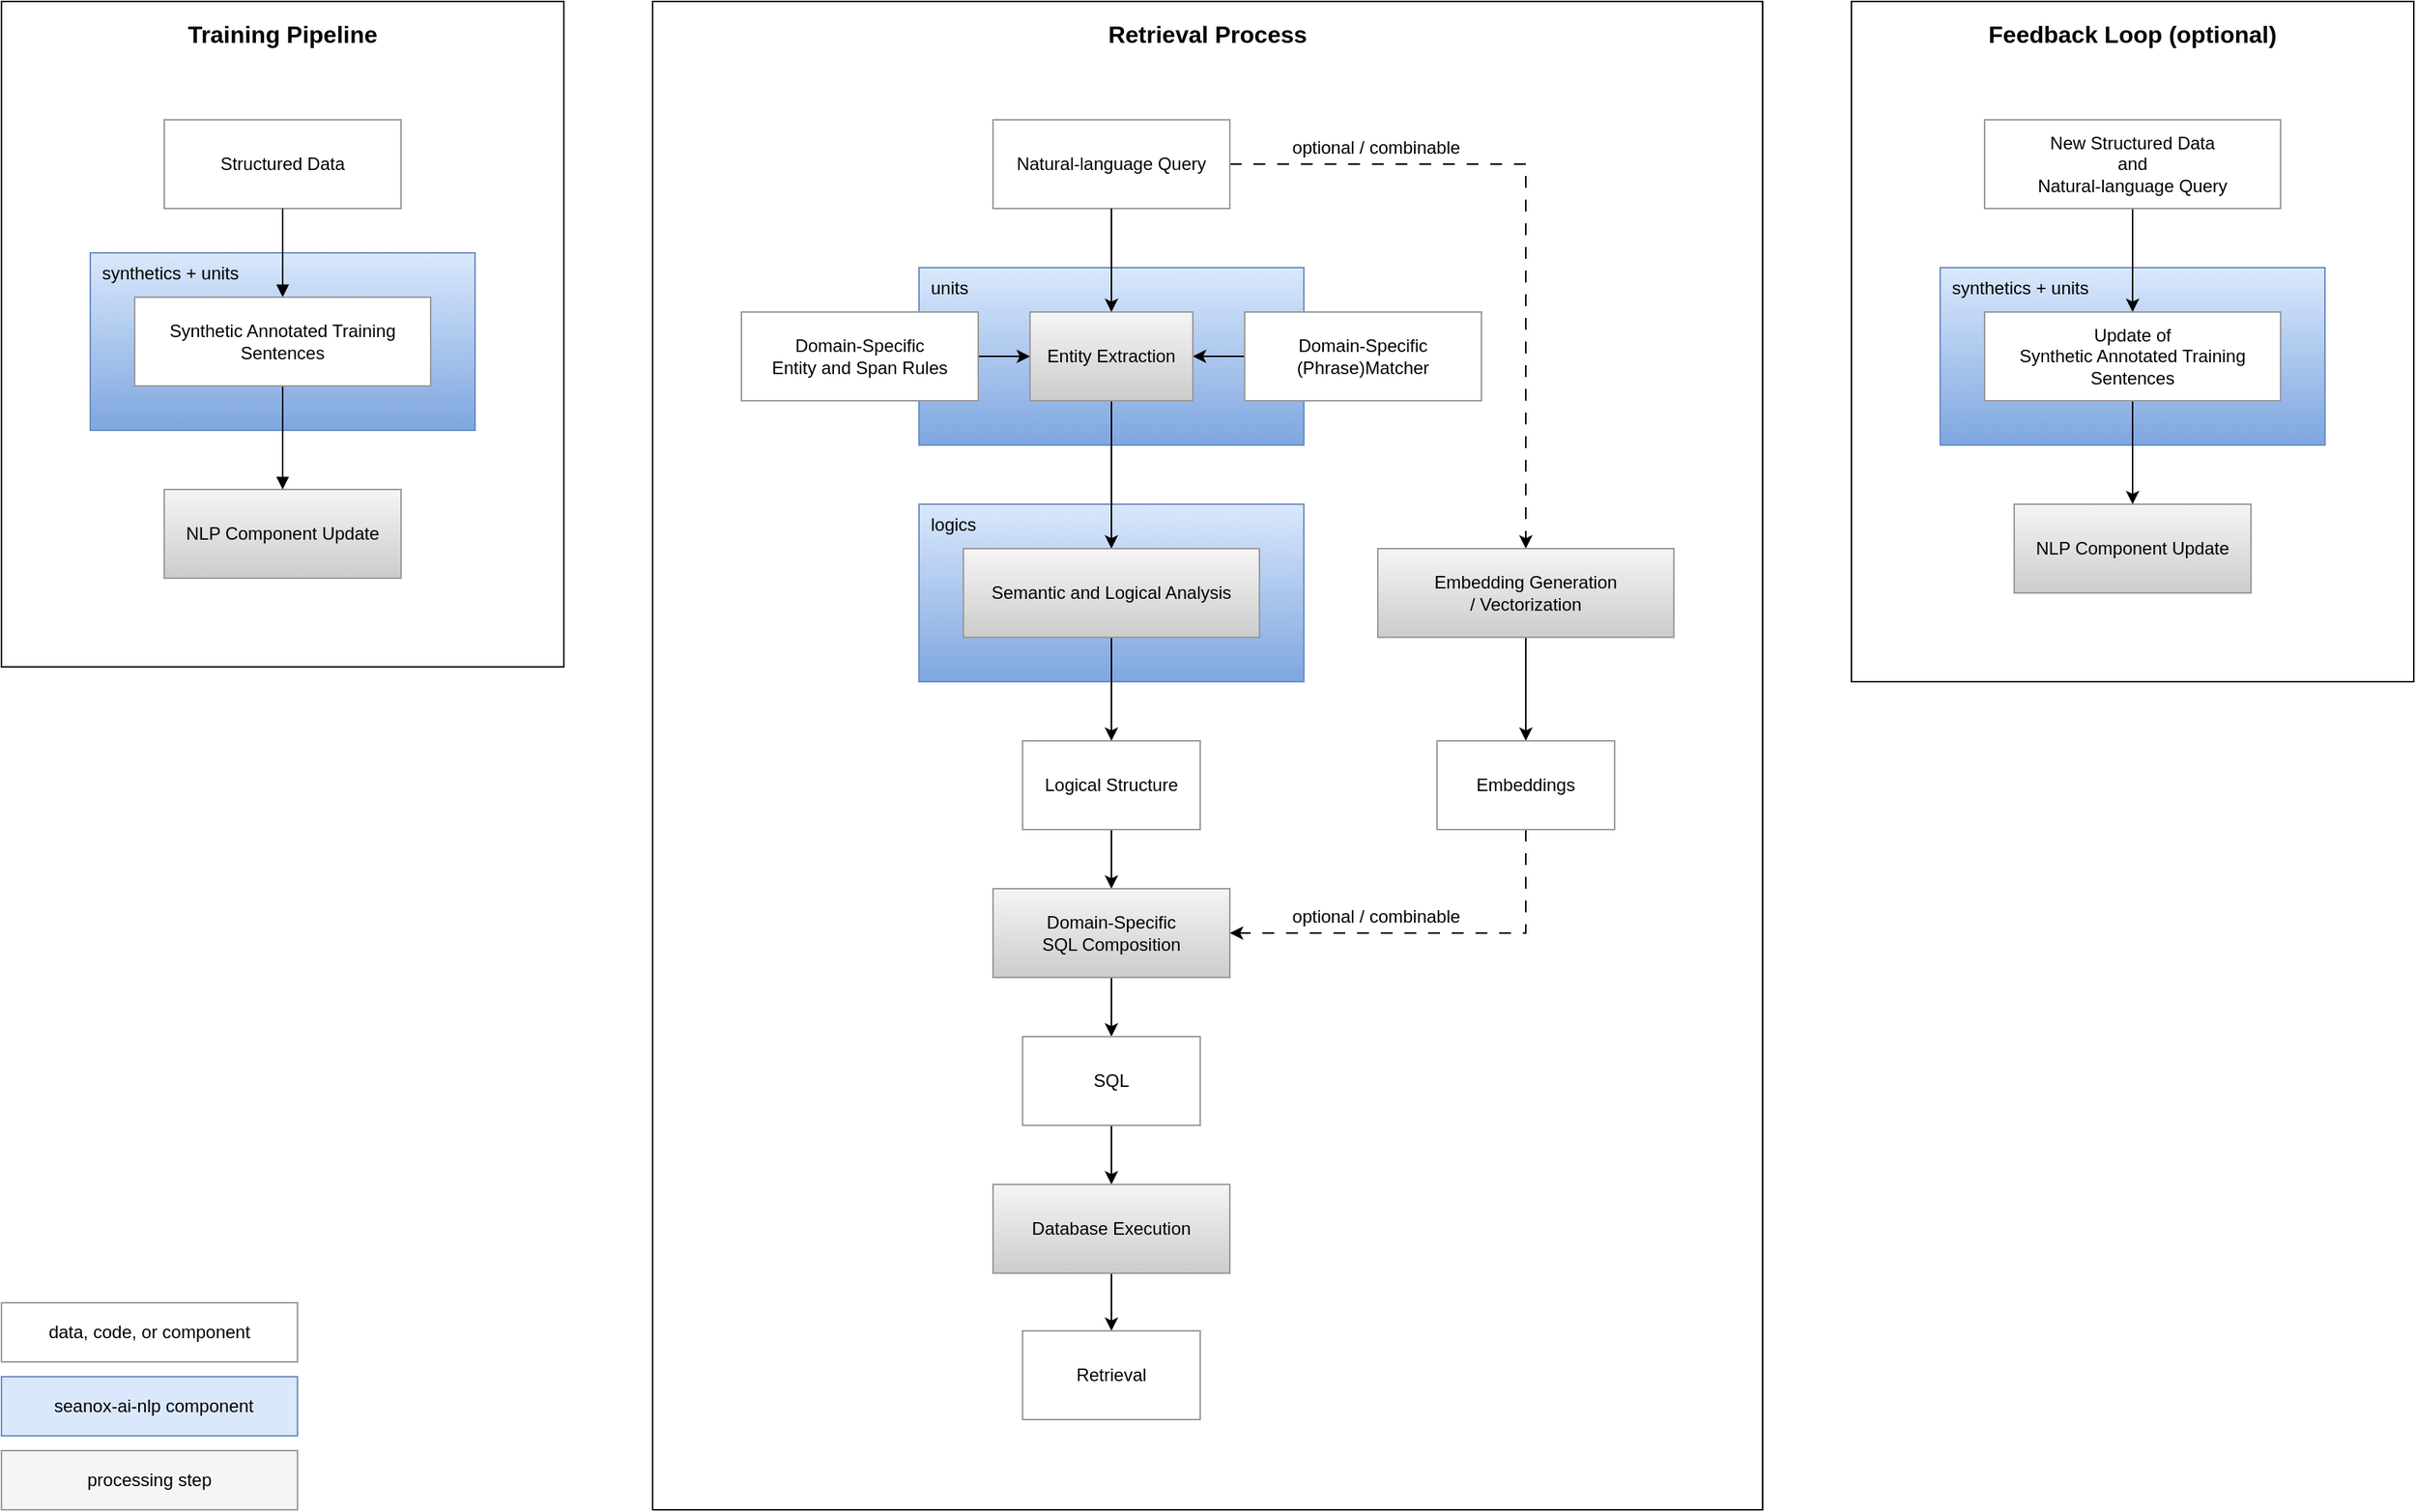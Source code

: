 <mxfile version="28.2.5">
  <diagram name="Seite-1" id="W8E7Fu8FmdDjgyTMKueG">
    <mxGraphModel dx="1638" dy="1094" grid="1" gridSize="10" guides="1" tooltips="1" connect="1" arrows="1" fold="1" page="1" pageScale="1" pageWidth="827" pageHeight="1169" math="0" shadow="0">
      <root>
        <mxCell id="0" />
        <mxCell id="1" parent="0" />
        <mxCell id="DQWL6Y3L35b5UZnqnHU8-3" value="&lt;div&gt;Feedback Loop (optional)&lt;/div&gt;" style="rounded=0;whiteSpace=wrap;html=1;verticalAlign=top;fontSize=16;fontStyle=1;gradientColor=none;fillColor=default;spacingTop=6;" parent="1" vertex="1">
          <mxGeometry x="1280" y="320" width="380" height="460" as="geometry" />
        </mxCell>
        <mxCell id="DQWL6Y3L35b5UZnqnHU8-1" value="Retrieval Process" style="rounded=0;whiteSpace=wrap;html=1;verticalAlign=top;fontSize=16;fontStyle=1;fillColor=default;spacingTop=6;" parent="1" vertex="1">
          <mxGeometry x="470" y="320" width="750" height="1020" as="geometry" />
        </mxCell>
        <mxCell id="DQWL6Y3L35b5UZnqnHU8-2" value="Training Pipeline" style="rounded=0;whiteSpace=wrap;html=1;verticalAlign=top;fontSize=16;fontStyle=1;fillColor=default;spacingTop=6;labelBackgroundColor=none;" parent="1" vertex="1">
          <mxGeometry x="30" y="320" width="380" height="450" as="geometry" />
        </mxCell>
        <mxCell id="DQWL6Y3L35b5UZnqnHU8-33" value="logics" style="whiteSpace=wrap;strokeWidth=1;fillColor=#dae8fc;gradientColor=#7ea6e0;strokeColor=#6c8ebf;verticalAlign=top;align=left;spacingLeft=6;" parent="1" vertex="1">
          <mxGeometry x="650" y="660" width="260" height="120" as="geometry" />
        </mxCell>
        <mxCell id="EH7vjtjhHI3jwOBvIuXU-7" style="edgeStyle=orthogonalEdgeStyle;rounded=0;orthogonalLoop=1;jettySize=auto;html=1;entryX=0.5;entryY=0;entryDx=0;entryDy=0;exitX=0.5;exitY=1;exitDx=0;exitDy=0;" parent="1" source="DQWL6Y3L35b5UZnqnHU8-36" target="DQWL6Y3L35b5UZnqnHU8-37" edge="1">
          <mxGeometry relative="1" as="geometry" />
        </mxCell>
        <mxCell id="DQWL6Y3L35b5UZnqnHU8-36" value="Logical Structure" style="whiteSpace=wrap;strokeWidth=1;strokeColor=#999999;" parent="1" vertex="1">
          <mxGeometry x="720" y="820" width="120" height="60" as="geometry" />
        </mxCell>
        <mxCell id="DQWL6Y3L35b5UZnqnHU8-62" style="edgeStyle=orthogonalEdgeStyle;rounded=0;orthogonalLoop=1;jettySize=auto;html=1;fontFamily=Helvetica;fontSize=12;fontColor=default;entryX=0.5;entryY=0;entryDx=0;entryDy=0;exitX=0.5;exitY=1;exitDx=0;exitDy=0;" parent="1" source="DQWL6Y3L35b5UZnqnHU8-37" target="DQWL6Y3L35b5UZnqnHU8-38" edge="1">
          <mxGeometry relative="1" as="geometry" />
        </mxCell>
        <mxCell id="DQWL6Y3L35b5UZnqnHU8-37" value="Domain-Specific &#xa;SQL Composition" style="whiteSpace=wrap;strokeWidth=1;fillColor=#f5f5f5;gradientColor=#CCCCCC;strokeColor=#999999;" parent="1" vertex="1">
          <mxGeometry x="700" y="920" width="160" height="60" as="geometry" />
        </mxCell>
        <mxCell id="EH7vjtjhHI3jwOBvIuXU-6" style="edgeStyle=orthogonalEdgeStyle;rounded=0;orthogonalLoop=1;jettySize=auto;html=1;" parent="1" source="DQWL6Y3L35b5UZnqnHU8-38" target="DQWL6Y3L35b5UZnqnHU8-39" edge="1">
          <mxGeometry relative="1" as="geometry" />
        </mxCell>
        <mxCell id="DQWL6Y3L35b5UZnqnHU8-38" value="SQL" style="whiteSpace=wrap;strokeWidth=1;strokeColor=#999999;" parent="1" vertex="1">
          <mxGeometry x="720" y="1020" width="120" height="60" as="geometry" />
        </mxCell>
        <mxCell id="DQWL6Y3L35b5UZnqnHU8-64" style="edgeStyle=orthogonalEdgeStyle;rounded=0;orthogonalLoop=1;jettySize=auto;html=1;fontFamily=Helvetica;fontSize=12;fontColor=default;" parent="1" source="DQWL6Y3L35b5UZnqnHU8-39" target="DQWL6Y3L35b5UZnqnHU8-40" edge="1">
          <mxGeometry relative="1" as="geometry" />
        </mxCell>
        <mxCell id="DQWL6Y3L35b5UZnqnHU8-39" value="Database Execution" style="whiteSpace=wrap;strokeWidth=1;fillColor=#f5f5f5;gradientColor=#CCCCCC;strokeColor=#999999;glass=0;shadow=0;rounded=0;" parent="1" vertex="1">
          <mxGeometry x="700" y="1120" width="160" height="60" as="geometry" />
        </mxCell>
        <mxCell id="DQWL6Y3L35b5UZnqnHU8-41" value="units" style="whiteSpace=wrap;strokeWidth=1;fillColor=#DAE8FC;gradientColor=#7ea6e0;strokeColor=#6c8ebf;verticalAlign=top;align=left;spacingLeft=6;" parent="1" vertex="1">
          <mxGeometry x="650" y="500" width="260" height="120" as="geometry" />
        </mxCell>
        <mxCell id="DQWL6Y3L35b5UZnqnHU8-40" value="Retrieval" style="whiteSpace=wrap;strokeWidth=1;strokeColor=#999999;" parent="1" vertex="1">
          <mxGeometry x="720" y="1219" width="120" height="60" as="geometry" />
        </mxCell>
        <mxCell id="DQWL6Y3L35b5UZnqnHU8-51" value="synthetics + units" style="whiteSpace=wrap;strokeWidth=1;fillColor=#dae8fc;gradientColor=#7ea6e0;strokeColor=#6c8ebf;verticalAlign=top;align=left;spacingLeft=6;" parent="1" vertex="1">
          <mxGeometry x="1340" y="500" width="260" height="120" as="geometry" />
        </mxCell>
        <mxCell id="DQWL6Y3L35b5UZnqnHU8-66" style="edgeStyle=orthogonalEdgeStyle;rounded=0;orthogonalLoop=1;jettySize=auto;html=1;fontFamily=Helvetica;fontSize=12;fontColor=default;" parent="1" source="DQWL6Y3L35b5UZnqnHU8-52" target="DQWL6Y3L35b5UZnqnHU8-50" edge="1">
          <mxGeometry relative="1" as="geometry" />
        </mxCell>
        <mxCell id="DQWL6Y3L35b5UZnqnHU8-52" value="New Structured Data&#xa;and&#xa;Natural-language Query" style="whiteSpace=wrap;strokeWidth=1;strokeColor=#999999;" parent="1" vertex="1">
          <mxGeometry x="1370" y="400" width="200" height="60" as="geometry" />
        </mxCell>
        <mxCell id="DQWL6Y3L35b5UZnqnHU8-53" value="NLP Component Update" style="whiteSpace=wrap;strokeWidth=1;fillColor=#f5f5f5;gradientColor=#CCCCCC;strokeColor=#999999;" parent="1" vertex="1">
          <mxGeometry x="1390" y="660" width="160" height="60" as="geometry" />
        </mxCell>
        <mxCell id="DQWL6Y3L35b5UZnqnHU8-59" style="edgeStyle=orthogonalEdgeStyle;rounded=0;orthogonalLoop=1;jettySize=auto;html=1;fontFamily=Helvetica;fontSize=12;fontColor=default;" parent="1" source="DQWL6Y3L35b5UZnqnHU8-35" target="DQWL6Y3L35b5UZnqnHU8-32" edge="1">
          <mxGeometry relative="1" as="geometry" />
        </mxCell>
        <mxCell id="56x2TEef05zbnp8twlGz-4" style="edgeStyle=orthogonalEdgeStyle;rounded=0;orthogonalLoop=1;jettySize=auto;html=1;entryX=0;entryY=0.5;entryDx=0;entryDy=0;startArrow=classic;startFill=1;endArrow=none;endFill=0;" parent="1" source="DQWL6Y3L35b5UZnqnHU8-35" target="56x2TEef05zbnp8twlGz-2" edge="1">
          <mxGeometry relative="1" as="geometry" />
        </mxCell>
        <mxCell id="56x2TEef05zbnp8twlGz-5" style="edgeStyle=orthogonalEdgeStyle;rounded=0;orthogonalLoop=1;jettySize=auto;html=1;entryX=1;entryY=0.5;entryDx=0;entryDy=0;startArrow=classic;startFill=1;endArrow=none;endFill=0;" parent="1" source="DQWL6Y3L35b5UZnqnHU8-35" target="56x2TEef05zbnp8twlGz-1" edge="1">
          <mxGeometry relative="1" as="geometry" />
        </mxCell>
        <mxCell id="DQWL6Y3L35b5UZnqnHU8-35" value="Entity Extraction" style="whiteSpace=wrap;strokeWidth=1;fillColor=#f5f5f5;gradientColor=#CCCCCC;strokeColor=#999999;gradientDirection=south;" parent="1" vertex="1">
          <mxGeometry x="725" y="530" width="110" height="60" as="geometry" />
        </mxCell>
        <mxCell id="DQWL6Y3L35b5UZnqnHU8-70" style="edgeStyle=orthogonalEdgeStyle;rounded=0;orthogonalLoop=1;jettySize=auto;html=1;fontFamily=Helvetica;fontSize=12;fontColor=default;" parent="1" source="DQWL6Y3L35b5UZnqnHU8-50" target="DQWL6Y3L35b5UZnqnHU8-53" edge="1">
          <mxGeometry relative="1" as="geometry" />
        </mxCell>
        <mxCell id="DQWL6Y3L35b5UZnqnHU8-50" value="Update of&#xa;Synthetic Annotated Training&#xa;Sentences" style="whiteSpace=wrap;strokeWidth=1;strokeColor=#999999;" parent="1" vertex="1">
          <mxGeometry x="1370" y="530" width="200" height="60" as="geometry" />
        </mxCell>
        <mxCell id="DQWL6Y3L35b5UZnqnHU8-7" value="Structured Data" style="whiteSpace=wrap;strokeWidth=1;strokeColor=#999999;" parent="1" vertex="1">
          <mxGeometry x="140" y="400" width="160" height="60" as="geometry" />
        </mxCell>
        <mxCell id="DQWL6Y3L35b5UZnqnHU8-8" value="NLP Component Update" style="whiteSpace=wrap;strokeWidth=1;fillColor=#f5f5f5;gradientColor=#CCCCCC;strokeColor=#999999;" parent="1" vertex="1">
          <mxGeometry x="140" y="650" width="160" height="60" as="geometry" />
        </mxCell>
        <mxCell id="DQWL6Y3L35b5UZnqnHU8-6" value="synthetics + units" style="whiteSpace=wrap;strokeWidth=1;fillColor=#dae8fc;gradientColor=#7ea6e0;strokeColor=#6c8ebf;verticalAlign=top;align=left;spacingLeft=6;" parent="1" vertex="1">
          <mxGeometry x="90" y="490" width="260" height="120" as="geometry" />
        </mxCell>
        <mxCell id="DQWL6Y3L35b5UZnqnHU8-9" value="" style="curved=1;startArrow=none;endArrow=block;exitX=0.5;exitY=1;entryX=0.5;entryY=0;rounded=0;exitDx=0;exitDy=0;entryDx=0;entryDy=0;" parent="1" source="DQWL6Y3L35b5UZnqnHU8-7" target="DQWL6Y3L35b5UZnqnHU8-5" edge="1">
          <mxGeometry relative="1" as="geometry">
            <Array as="points" />
          </mxGeometry>
        </mxCell>
        <mxCell id="DQWL6Y3L35b5UZnqnHU8-10" value="" style="curved=1;startArrow=none;endArrow=block;exitX=0.5;exitY=1;entryX=0.5;entryY=0;rounded=0;entryDx=0;entryDy=0;exitDx=0;exitDy=0;" parent="1" source="DQWL6Y3L35b5UZnqnHU8-5" target="DQWL6Y3L35b5UZnqnHU8-8" edge="1">
          <mxGeometry relative="1" as="geometry">
            <Array as="points" />
          </mxGeometry>
        </mxCell>
        <mxCell id="DQWL6Y3L35b5UZnqnHU8-5" value="Synthetic Annotated Training Sentences" style="whiteSpace=wrap;strokeWidth=1;strokeColor=#999999;" parent="1" vertex="1">
          <mxGeometry x="120" y="520" width="200" height="60" as="geometry" />
        </mxCell>
        <mxCell id="DQWL6Y3L35b5UZnqnHU8-60" style="edgeStyle=orthogonalEdgeStyle;rounded=0;orthogonalLoop=1;jettySize=auto;html=1;fontFamily=Helvetica;fontSize=12;fontColor=default;" parent="1" source="DQWL6Y3L35b5UZnqnHU8-32" target="DQWL6Y3L35b5UZnqnHU8-36" edge="1">
          <mxGeometry relative="1" as="geometry" />
        </mxCell>
        <mxCell id="DQWL6Y3L35b5UZnqnHU8-32" value="Semantic and Logical Analysis" style="whiteSpace=wrap;strokeWidth=1;strokeColor=#999999;fillColor=#f5f5f5;gradientColor=#CCCCCC;" parent="1" vertex="1">
          <mxGeometry x="680" y="690" width="200" height="60" as="geometry" />
        </mxCell>
        <mxCell id="EH7vjtjhHI3jwOBvIuXU-4" style="edgeStyle=orthogonalEdgeStyle;rounded=0;orthogonalLoop=1;jettySize=auto;html=1;exitX=1;exitY=0.5;exitDx=0;exitDy=0;dashed=1;dashPattern=8 8;" parent="1" source="DQWL6Y3L35b5UZnqnHU8-34" target="EH7vjtjhHI3jwOBvIuXU-1" edge="1">
          <mxGeometry relative="1" as="geometry" />
        </mxCell>
        <mxCell id="DQWL6Y3L35b5UZnqnHU8-34" value="Natural-language Query" style="whiteSpace=wrap;strokeWidth=1;glass=0;strokeColor=#999999;" parent="1" vertex="1">
          <mxGeometry x="700" y="400" width="160" height="60" as="geometry" />
        </mxCell>
        <mxCell id="DQWL6Y3L35b5UZnqnHU8-58" style="edgeStyle=orthogonalEdgeStyle;rounded=0;orthogonalLoop=1;jettySize=auto;html=1;entryX=0.5;entryY=0;entryDx=0;entryDy=0;fontFamily=Helvetica;fontSize=12;fontColor=default;exitX=0.5;exitY=1;exitDx=0;exitDy=0;" parent="1" source="DQWL6Y3L35b5UZnqnHU8-34" target="DQWL6Y3L35b5UZnqnHU8-35" edge="1">
          <mxGeometry relative="1" as="geometry" />
        </mxCell>
        <mxCell id="56x2TEef05zbnp8twlGz-1" value="Domain-Specific &#xa;Entity and Span Rules" style="whiteSpace=wrap;strokeWidth=1;strokeColor=#999999;" parent="1" vertex="1">
          <mxGeometry x="530" y="530" width="160" height="60" as="geometry" />
        </mxCell>
        <mxCell id="56x2TEef05zbnp8twlGz-2" value="Domain-Specific &#xa;(Phrase)Matcher" style="whiteSpace=wrap;strokeWidth=1;strokeColor=#999999;" parent="1" vertex="1">
          <mxGeometry x="870" y="530" width="160" height="60" as="geometry" />
        </mxCell>
        <mxCell id="TEIclE4kRjLmWxrp8Rv6-1" value="seanox-ai-nlp component" style="whiteSpace=wrap;strokeWidth=1;fillColor=#dae8fc;gradientColor=none;strokeColor=#6c8ebf;verticalAlign=middle;align=center;spacingLeft=6;" parent="1" vertex="1">
          <mxGeometry x="30" y="1250" width="200" height="40" as="geometry" />
        </mxCell>
        <mxCell id="TEIclE4kRjLmWxrp8Rv6-2" value="processing step" style="whiteSpace=wrap;strokeWidth=1;fillColor=#f5f5f5;gradientColor=none;strokeColor=#999999;" parent="1" vertex="1">
          <mxGeometry x="30" y="1300" width="200" height="40" as="geometry" />
        </mxCell>
        <mxCell id="TEIclE4kRjLmWxrp8Rv6-3" value="data, code, or component" style="whiteSpace=wrap;strokeWidth=1;strokeColor=#999999;" parent="1" vertex="1">
          <mxGeometry x="30" y="1200" width="200" height="40" as="geometry" />
        </mxCell>
        <mxCell id="EH7vjtjhHI3jwOBvIuXU-3" style="edgeStyle=orthogonalEdgeStyle;rounded=0;orthogonalLoop=1;jettySize=auto;html=1;" parent="1" source="EH7vjtjhHI3jwOBvIuXU-1" target="EH7vjtjhHI3jwOBvIuXU-2" edge="1">
          <mxGeometry relative="1" as="geometry" />
        </mxCell>
        <mxCell id="EH7vjtjhHI3jwOBvIuXU-1" value="Embedding Generation / Vectorization" style="whiteSpace=wrap;strokeWidth=1;strokeColor=#999999;fillColor=#f5f5f5;gradientColor=#CCCCCC;" parent="1" vertex="1">
          <mxGeometry x="960" y="690" width="200" height="60" as="geometry" />
        </mxCell>
        <mxCell id="EH7vjtjhHI3jwOBvIuXU-5" style="edgeStyle=orthogonalEdgeStyle;rounded=0;orthogonalLoop=1;jettySize=auto;html=1;entryX=1;entryY=0.5;entryDx=0;entryDy=0;exitX=0.5;exitY=1;exitDx=0;exitDy=0;dashed=1;dashPattern=8 8;" parent="1" source="EH7vjtjhHI3jwOBvIuXU-2" target="DQWL6Y3L35b5UZnqnHU8-37" edge="1">
          <mxGeometry relative="1" as="geometry" />
        </mxCell>
        <mxCell id="EH7vjtjhHI3jwOBvIuXU-2" value="Embeddings" style="whiteSpace=wrap;strokeWidth=1;strokeColor=#999999;" parent="1" vertex="1">
          <mxGeometry x="1000" y="820" width="120" height="60" as="geometry" />
        </mxCell>
        <mxCell id="EH7vjtjhHI3jwOBvIuXU-11" value="optional / combinable" style="whiteSpace=wrap;strokeWidth=1;strokeColor=none;fillColor=none;horizontal=1;" parent="1" vertex="1">
          <mxGeometry x="874" y="399" width="170" height="40" as="geometry" />
        </mxCell>
        <mxCell id="EH7vjtjhHI3jwOBvIuXU-14" value="optional / combinable" style="whiteSpace=wrap;strokeWidth=1;strokeColor=none;fillColor=none;horizontal=1;" parent="1" vertex="1">
          <mxGeometry x="874.35" y="919" width="170" height="40" as="geometry" />
        </mxCell>
      </root>
    </mxGraphModel>
  </diagram>
</mxfile>
